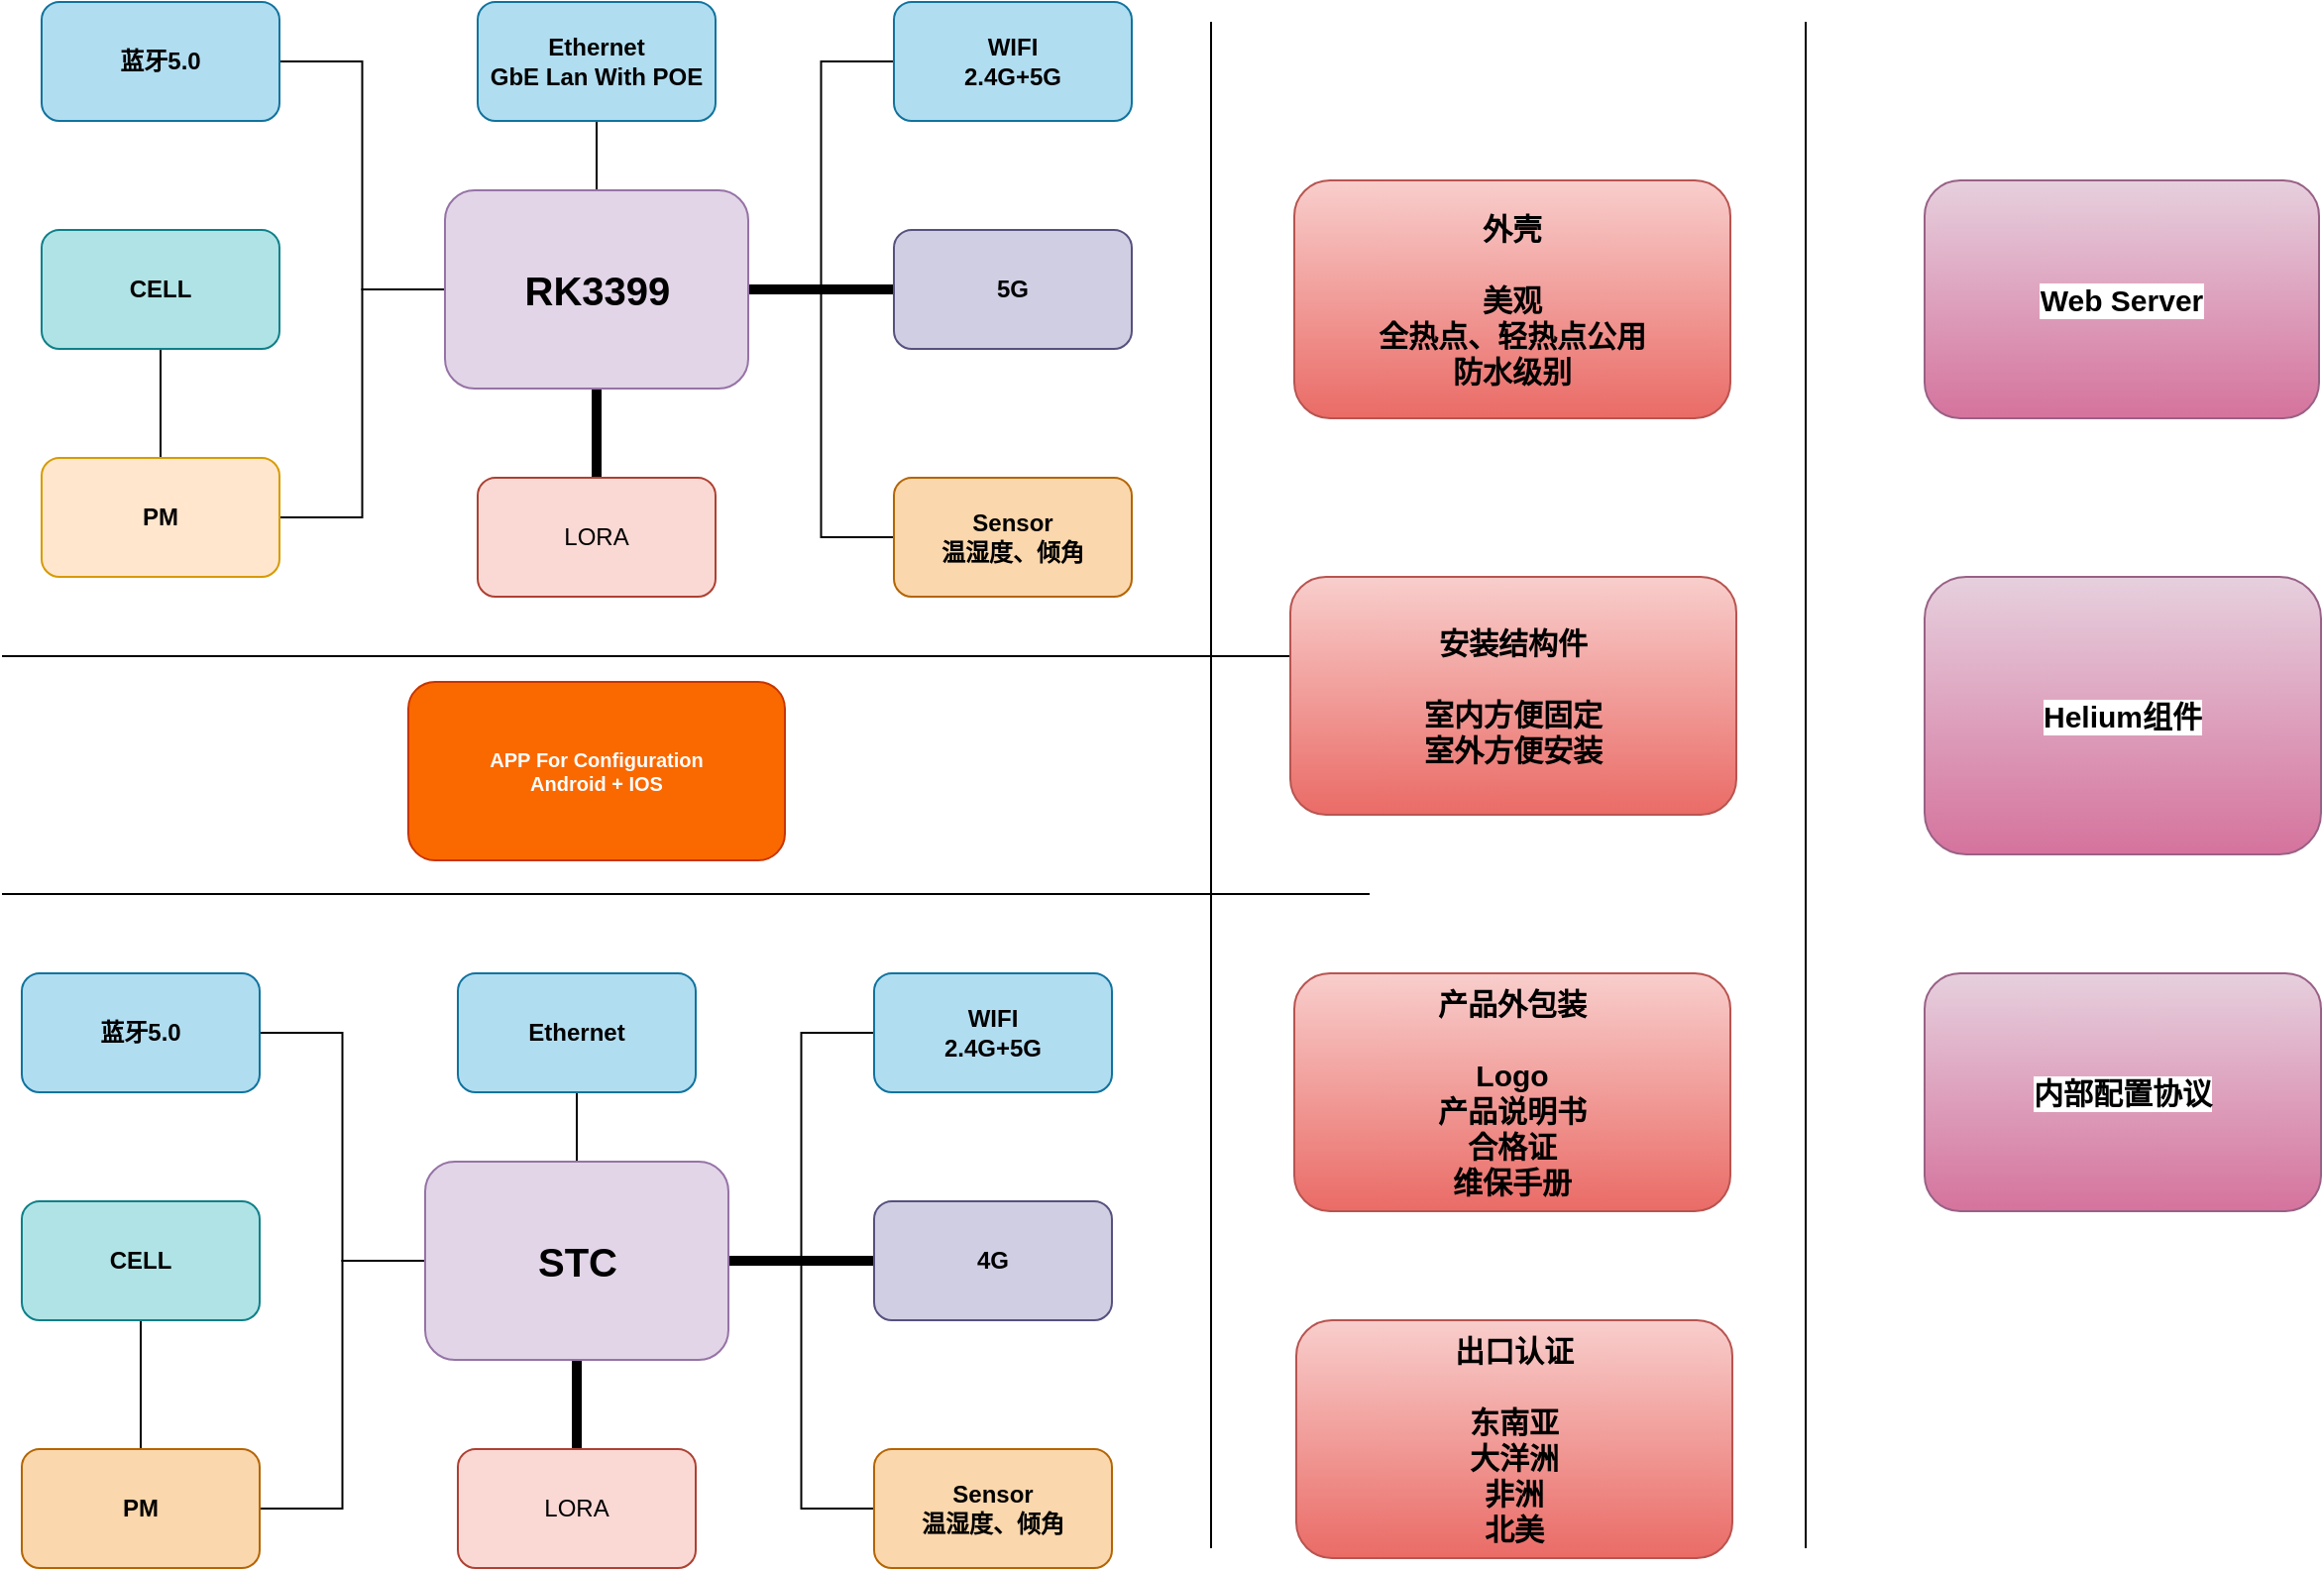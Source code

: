<mxfile version="16.6.5" type="github" pages="2">
  <diagram id="iKRTfIvsgAHTzPborcKI" name="Full">
    <mxGraphModel dx="1422" dy="802" grid="1" gridSize="10" guides="1" tooltips="1" connect="1" arrows="1" fold="1" page="1" pageScale="1" pageWidth="827" pageHeight="1169" math="0" shadow="0">
      <root>
        <mxCell id="0" />
        <mxCell id="1" parent="0" />
        <mxCell id="aC08C6gNYoCpae9THRba-24" style="edgeStyle=orthogonalEdgeStyle;rounded=0;orthogonalLoop=1;jettySize=auto;html=1;exitX=0;exitY=0.5;exitDx=0;exitDy=0;entryX=1;entryY=0.5;entryDx=0;entryDy=0;strokeColor=default;endArrow=none;endFill=0;" edge="1" parent="1" source="kR9M7E9QdsosyzwSM0mt-1" target="aC08C6gNYoCpae9THRba-23">
          <mxGeometry relative="1" as="geometry" />
        </mxCell>
        <mxCell id="aC08C6gNYoCpae9THRba-12" style="edgeStyle=orthogonalEdgeStyle;rounded=0;orthogonalLoop=1;jettySize=auto;html=1;endArrow=none;endFill=0;strokeWidth=5;" edge="1" parent="1" source="kR9M7E9QdsosyzwSM0mt-1" target="aC08C6gNYoCpae9THRba-2">
          <mxGeometry relative="1" as="geometry" />
        </mxCell>
        <mxCell id="aC08C6gNYoCpae9THRba-13" style="edgeStyle=orthogonalEdgeStyle;rounded=0;orthogonalLoop=1;jettySize=auto;html=1;entryX=0.5;entryY=0;entryDx=0;entryDy=0;endArrow=none;endFill=0;strokeWidth=5;" edge="1" parent="1" source="kR9M7E9QdsosyzwSM0mt-1" target="aC08C6gNYoCpae9THRba-1">
          <mxGeometry relative="1" as="geometry">
            <mxPoint x="410" y="460" as="targetPoint" />
          </mxGeometry>
        </mxCell>
        <object label="" id="aC08C6gNYoCpae9THRba-15">
          <mxCell style="edgeStyle=orthogonalEdgeStyle;rounded=0;orthogonalLoop=1;jettySize=auto;html=1;exitX=1;exitY=0.5;exitDx=0;exitDy=0;entryX=0;entryY=0.5;entryDx=0;entryDy=0;endArrow=none;endFill=0;" edge="1" parent="1" source="kR9M7E9QdsosyzwSM0mt-1" target="aC08C6gNYoCpae9THRba-4">
            <mxGeometry relative="1" as="geometry" />
          </mxCell>
        </object>
        <mxCell id="aC08C6gNYoCpae9THRba-17" style="edgeStyle=orthogonalEdgeStyle;rounded=0;orthogonalLoop=1;jettySize=auto;html=1;exitX=0.5;exitY=0;exitDx=0;exitDy=0;endArrow=none;endFill=0;" edge="1" parent="1" source="kR9M7E9QdsosyzwSM0mt-1" target="aC08C6gNYoCpae9THRba-3">
          <mxGeometry relative="1" as="geometry" />
        </mxCell>
        <mxCell id="aC08C6gNYoCpae9THRba-18" style="edgeStyle=orthogonalEdgeStyle;rounded=0;orthogonalLoop=1;jettySize=auto;html=1;exitX=0;exitY=0.5;exitDx=0;exitDy=0;endArrow=none;endFill=0;entryX=1;entryY=0.5;entryDx=0;entryDy=0;" edge="1" parent="1" source="kR9M7E9QdsosyzwSM0mt-1" target="aC08C6gNYoCpae9THRba-8">
          <mxGeometry relative="1" as="geometry" />
        </mxCell>
        <mxCell id="aC08C6gNYoCpae9THRba-25" style="edgeStyle=orthogonalEdgeStyle;rounded=0;orthogonalLoop=1;jettySize=auto;html=1;exitX=1;exitY=0.5;exitDx=0;exitDy=0;entryX=0;entryY=0.5;entryDx=0;entryDy=0;endArrow=none;endFill=0;" edge="1" parent="1" source="kR9M7E9QdsosyzwSM0mt-1" target="aC08C6gNYoCpae9THRba-6">
          <mxGeometry relative="1" as="geometry" />
        </mxCell>
        <mxCell id="kR9M7E9QdsosyzwSM0mt-1" value="RK3399" style="rounded=1;whiteSpace=wrap;html=1;fillColor=#e1d5e7;strokeColor=#9673a6;fontStyle=1;fontSize=20;" parent="1" vertex="1">
          <mxGeometry x="333.5" y="325" width="153" height="100" as="geometry" />
        </mxCell>
        <mxCell id="aC08C6gNYoCpae9THRba-1" value="LORA" style="rounded=1;whiteSpace=wrap;html=1;fillColor=#fad9d5;strokeColor=#ae4132;" vertex="1" parent="1">
          <mxGeometry x="350" y="470" width="120" height="60" as="geometry" />
        </mxCell>
        <mxCell id="aC08C6gNYoCpae9THRba-2" value="5G" style="rounded=1;whiteSpace=wrap;html=1;fillColor=#d0cee2;strokeColor=#56517e;fontStyle=1" vertex="1" parent="1">
          <mxGeometry x="560" y="345" width="120" height="60" as="geometry" />
        </mxCell>
        <mxCell id="aC08C6gNYoCpae9THRba-3" value="Ethernet&lt;br&gt;GbE Lan With POE" style="rounded=1;whiteSpace=wrap;html=1;fillColor=#b1ddf0;strokeColor=#10739e;fontStyle=1" vertex="1" parent="1">
          <mxGeometry x="350" y="230" width="120" height="60" as="geometry" />
        </mxCell>
        <mxCell id="aC08C6gNYoCpae9THRba-4" value="WIFI&lt;br&gt;2.4G+5G" style="rounded=1;whiteSpace=wrap;html=1;fillColor=#b1ddf0;strokeColor=#10739e;fontStyle=1" vertex="1" parent="1">
          <mxGeometry x="560" y="230" width="120" height="60" as="geometry" />
        </mxCell>
        <mxCell id="aC08C6gNYoCpae9THRba-6" value="Sensor&lt;br&gt;温湿度、倾角" style="rounded=1;whiteSpace=wrap;html=1;fillColor=#fad7ac;strokeColor=#b46504;fontStyle=1" vertex="1" parent="1">
          <mxGeometry x="560" y="470" width="120" height="60" as="geometry" />
        </mxCell>
        <mxCell id="aC08C6gNYoCpae9THRba-49" value="" style="edgeStyle=orthogonalEdgeStyle;rounded=0;orthogonalLoop=1;jettySize=auto;html=1;fontSize=1;endArrow=none;endFill=0;strokeColor=default;strokeWidth=1;" edge="1" parent="1" source="aC08C6gNYoCpae9THRba-8" target="aC08C6gNYoCpae9THRba-46">
          <mxGeometry relative="1" as="geometry" />
        </mxCell>
        <mxCell id="aC08C6gNYoCpae9THRba-8" value="PM" style="rounded=1;whiteSpace=wrap;html=1;fillColor=#ffe6cc;fontStyle=1;strokeColor=#d79b00;" vertex="1" parent="1">
          <mxGeometry x="130" y="460" width="120" height="60" as="geometry" />
        </mxCell>
        <mxCell id="aC08C6gNYoCpae9THRba-23" value="蓝牙5.0" style="rounded=1;whiteSpace=wrap;html=1;fillColor=#b1ddf0;strokeColor=#10739e;fontStyle=1" vertex="1" parent="1">
          <mxGeometry x="130" y="230" width="120" height="60" as="geometry" />
        </mxCell>
        <mxCell id="aC08C6gNYoCpae9THRba-29" style="edgeStyle=orthogonalEdgeStyle;rounded=0;orthogonalLoop=1;jettySize=auto;html=1;exitX=0;exitY=0.5;exitDx=0;exitDy=0;entryX=1;entryY=0.5;entryDx=0;entryDy=0;strokeColor=default;endArrow=none;endFill=0;" edge="1" parent="1" source="aC08C6gNYoCpae9THRba-36" target="aC08C6gNYoCpae9THRba-45">
          <mxGeometry relative="1" as="geometry" />
        </mxCell>
        <mxCell id="aC08C6gNYoCpae9THRba-30" style="edgeStyle=orthogonalEdgeStyle;rounded=0;orthogonalLoop=1;jettySize=auto;html=1;endArrow=none;endFill=0;strokeWidth=5;" edge="1" parent="1" source="aC08C6gNYoCpae9THRba-36" target="aC08C6gNYoCpae9THRba-38">
          <mxGeometry relative="1" as="geometry" />
        </mxCell>
        <mxCell id="aC08C6gNYoCpae9THRba-31" style="edgeStyle=orthogonalEdgeStyle;rounded=0;orthogonalLoop=1;jettySize=auto;html=1;entryX=0.5;entryY=0;entryDx=0;entryDy=0;endArrow=none;endFill=0;strokeWidth=5;" edge="1" parent="1" source="aC08C6gNYoCpae9THRba-36" target="aC08C6gNYoCpae9THRba-37">
          <mxGeometry relative="1" as="geometry">
            <mxPoint x="400" y="950" as="targetPoint" />
          </mxGeometry>
        </mxCell>
        <object label="" id="aC08C6gNYoCpae9THRba-32">
          <mxCell style="edgeStyle=orthogonalEdgeStyle;rounded=0;orthogonalLoop=1;jettySize=auto;html=1;exitX=1;exitY=0.5;exitDx=0;exitDy=0;entryX=0;entryY=0.5;entryDx=0;entryDy=0;endArrow=none;endFill=0;" edge="1" parent="1" source="aC08C6gNYoCpae9THRba-36" target="aC08C6gNYoCpae9THRba-40">
            <mxGeometry relative="1" as="geometry" />
          </mxCell>
        </object>
        <mxCell id="aC08C6gNYoCpae9THRba-33" style="edgeStyle=orthogonalEdgeStyle;rounded=0;orthogonalLoop=1;jettySize=auto;html=1;exitX=0.5;exitY=0;exitDx=0;exitDy=0;endArrow=none;endFill=0;" edge="1" parent="1" source="aC08C6gNYoCpae9THRba-36" target="aC08C6gNYoCpae9THRba-39">
          <mxGeometry relative="1" as="geometry" />
        </mxCell>
        <mxCell id="aC08C6gNYoCpae9THRba-34" style="edgeStyle=orthogonalEdgeStyle;rounded=0;orthogonalLoop=1;jettySize=auto;html=1;exitX=0;exitY=0.5;exitDx=0;exitDy=0;endArrow=none;endFill=0;entryX=1;entryY=0.5;entryDx=0;entryDy=0;" edge="1" parent="1" source="aC08C6gNYoCpae9THRba-36" target="aC08C6gNYoCpae9THRba-43">
          <mxGeometry relative="1" as="geometry" />
        </mxCell>
        <mxCell id="aC08C6gNYoCpae9THRba-35" style="edgeStyle=orthogonalEdgeStyle;rounded=0;orthogonalLoop=1;jettySize=auto;html=1;exitX=1;exitY=0.5;exitDx=0;exitDy=0;entryX=0;entryY=0.5;entryDx=0;entryDy=0;endArrow=none;endFill=0;" edge="1" parent="1" source="aC08C6gNYoCpae9THRba-36" target="aC08C6gNYoCpae9THRba-41">
          <mxGeometry relative="1" as="geometry" />
        </mxCell>
        <mxCell id="aC08C6gNYoCpae9THRba-36" value="STC" style="rounded=1;whiteSpace=wrap;html=1;fillColor=#e1d5e7;strokeColor=#9673a6;fontStyle=1;fontSize=20;" vertex="1" parent="1">
          <mxGeometry x="323.5" y="815" width="153" height="100" as="geometry" />
        </mxCell>
        <mxCell id="aC08C6gNYoCpae9THRba-37" value="LORA" style="rounded=1;whiteSpace=wrap;html=1;fillColor=#fad9d5;strokeColor=#ae4132;" vertex="1" parent="1">
          <mxGeometry x="340" y="960" width="120" height="60" as="geometry" />
        </mxCell>
        <mxCell id="aC08C6gNYoCpae9THRba-38" value="4G" style="rounded=1;whiteSpace=wrap;html=1;fillColor=#d0cee2;strokeColor=#56517e;fontStyle=1" vertex="1" parent="1">
          <mxGeometry x="550" y="835" width="120" height="60" as="geometry" />
        </mxCell>
        <mxCell id="aC08C6gNYoCpae9THRba-39" value="Ethernet" style="rounded=1;whiteSpace=wrap;html=1;fillColor=#b1ddf0;strokeColor=#10739e;fontStyle=1" vertex="1" parent="1">
          <mxGeometry x="340" y="720" width="120" height="60" as="geometry" />
        </mxCell>
        <mxCell id="aC08C6gNYoCpae9THRba-40" value="WIFI&lt;br&gt;2.4G+5G" style="rounded=1;whiteSpace=wrap;html=1;fillColor=#b1ddf0;strokeColor=#10739e;fontStyle=1" vertex="1" parent="1">
          <mxGeometry x="550" y="720" width="120" height="60" as="geometry" />
        </mxCell>
        <mxCell id="aC08C6gNYoCpae9THRba-41" value="Sensor&lt;br&gt;温湿度、倾角" style="rounded=1;whiteSpace=wrap;html=1;fillColor=#fad7ac;strokeColor=#b46504;fontStyle=1" vertex="1" parent="1">
          <mxGeometry x="550" y="960" width="120" height="60" as="geometry" />
        </mxCell>
        <mxCell id="aC08C6gNYoCpae9THRba-42" value="" style="edgeStyle=orthogonalEdgeStyle;rounded=0;orthogonalLoop=1;jettySize=auto;html=1;endArrow=none;endFill=0;" edge="1" parent="1" source="aC08C6gNYoCpae9THRba-43" target="aC08C6gNYoCpae9THRba-44">
          <mxGeometry relative="1" as="geometry" />
        </mxCell>
        <mxCell id="aC08C6gNYoCpae9THRba-43" value="PM" style="rounded=1;whiteSpace=wrap;html=1;fillColor=#fad7ac;strokeColor=#b46504;fontStyle=1" vertex="1" parent="1">
          <mxGeometry x="120" y="960" width="120" height="60" as="geometry" />
        </mxCell>
        <mxCell id="aC08C6gNYoCpae9THRba-44" value="CELL" style="rounded=1;whiteSpace=wrap;html=1;fillColor=#b0e3e6;strokeColor=#0e8088;fontStyle=1" vertex="1" parent="1">
          <mxGeometry x="120" y="835" width="120" height="60" as="geometry" />
        </mxCell>
        <mxCell id="aC08C6gNYoCpae9THRba-45" value="蓝牙5.0" style="rounded=1;whiteSpace=wrap;html=1;fillColor=#b1ddf0;strokeColor=#10739e;fontStyle=1" vertex="1" parent="1">
          <mxGeometry x="120" y="720" width="120" height="60" as="geometry" />
        </mxCell>
        <mxCell id="aC08C6gNYoCpae9THRba-46" value="CELL" style="rounded=1;whiteSpace=wrap;html=1;fillColor=#b0e3e6;strokeColor=#0e8088;fontStyle=1" vertex="1" parent="1">
          <mxGeometry x="130" y="345" width="120" height="60" as="geometry" />
        </mxCell>
        <mxCell id="aC08C6gNYoCpae9THRba-52" value="" style="endArrow=none;html=1;rounded=0;fontSize=1;strokeColor=default;strokeWidth=1;" edge="1" parent="1">
          <mxGeometry width="50" height="50" relative="1" as="geometry">
            <mxPoint x="110" y="560" as="sourcePoint" />
            <mxPoint x="800" y="560" as="targetPoint" />
          </mxGeometry>
        </mxCell>
        <mxCell id="aC08C6gNYoCpae9THRba-53" value="" style="endArrow=none;html=1;rounded=0;fontSize=1;strokeColor=default;strokeWidth=1;" edge="1" parent="1">
          <mxGeometry width="50" height="50" relative="1" as="geometry">
            <mxPoint x="110" y="680" as="sourcePoint" />
            <mxPoint x="800" y="680" as="targetPoint" />
          </mxGeometry>
        </mxCell>
        <mxCell id="aC08C6gNYoCpae9THRba-54" value="APP&amp;nbsp;For Configuration&lt;br style=&quot;font-size: 10px&quot;&gt;Android + IOS" style="rounded=1;whiteSpace=wrap;html=1;fontSize=10;fillColor=#fa6800;fontColor=#FFFFFF;strokeColor=#C73500;fontStyle=1" vertex="1" parent="1">
          <mxGeometry x="315" y="573" width="190" height="90" as="geometry" />
        </mxCell>
        <mxCell id="aC08C6gNYoCpae9THRba-55" value="" style="endArrow=none;html=1;rounded=0;fontSize=10;fontColor=#FFFFFF;strokeColor=default;strokeWidth=1;" edge="1" parent="1">
          <mxGeometry width="50" height="50" relative="1" as="geometry">
            <mxPoint x="720" y="1010" as="sourcePoint" />
            <mxPoint x="720" y="240" as="targetPoint" />
          </mxGeometry>
        </mxCell>
        <mxCell id="aC08C6gNYoCpae9THRba-57" value="外壳&lt;br style=&quot;font-size: 15px;&quot;&gt;&lt;br style=&quot;font-size: 15px;&quot;&gt;美观&lt;br style=&quot;font-size: 15px;&quot;&gt;全热点、轻热点公用&lt;br style=&quot;font-size: 15px;&quot;&gt;防水级别" style="rounded=1;whiteSpace=wrap;html=1;fontSize=15;fillColor=#f8cecc;gradientColor=#ea6b66;strokeColor=#b85450;fontStyle=1" vertex="1" parent="1">
          <mxGeometry x="762" y="320" width="220" height="120" as="geometry" />
        </mxCell>
        <mxCell id="aC08C6gNYoCpae9THRba-58" value="安装结构件&lt;br style=&quot;font-size: 15px;&quot;&gt;&lt;br style=&quot;font-size: 15px;&quot;&gt;室内方便固定&lt;br style=&quot;font-size: 15px;&quot;&gt;室外方便安装" style="rounded=1;whiteSpace=wrap;html=1;fontSize=15;fillColor=#f8cecc;gradientColor=#ea6b66;strokeColor=#b85450;fontStyle=1" vertex="1" parent="1">
          <mxGeometry x="760" y="520" width="225" height="120" as="geometry" />
        </mxCell>
        <mxCell id="aC08C6gNYoCpae9THRba-59" value="产品外包装&lt;br style=&quot;font-size: 15px;&quot;&gt;&lt;br style=&quot;font-size: 15px;&quot;&gt;Logo&lt;br style=&quot;font-size: 15px;&quot;&gt;产品说明书&lt;br style=&quot;font-size: 15px;&quot;&gt;合格证&lt;br style=&quot;font-size: 15px;&quot;&gt;维保手册" style="rounded=1;whiteSpace=wrap;html=1;fontSize=15;fillColor=#f8cecc;gradientColor=#ea6b66;strokeColor=#b85450;fontStyle=1" vertex="1" parent="1">
          <mxGeometry x="762" y="720" width="220" height="120" as="geometry" />
        </mxCell>
        <mxCell id="aC08C6gNYoCpae9THRba-60" value="" style="endArrow=none;html=1;rounded=0;fontSize=10;fontColor=#FFFFFF;strokeColor=default;strokeWidth=1;" edge="1" parent="1">
          <mxGeometry width="50" height="50" relative="1" as="geometry">
            <mxPoint x="1020" y="1010" as="sourcePoint" />
            <mxPoint x="1020" y="240" as="targetPoint" />
          </mxGeometry>
        </mxCell>
        <mxCell id="aC08C6gNYoCpae9THRba-61" value="Web Server" style="rounded=1;whiteSpace=wrap;html=1;labelBackgroundColor=#ffffff;fontSize=15;fillColor=#e6d0de;strokeColor=#996185;gradientColor=#d5739d;fontColor=#000000;fontStyle=1" vertex="1" parent="1">
          <mxGeometry x="1080" y="320" width="199" height="120" as="geometry" />
        </mxCell>
        <mxCell id="aC08C6gNYoCpae9THRba-63" value="内部配置协议" style="rounded=1;whiteSpace=wrap;html=1;labelBackgroundColor=#ffffff;fontSize=15;fillColor=#e6d0de;strokeColor=#996185;gradientColor=#d5739d;fontColor=#000000;fontStyle=1" vertex="1" parent="1">
          <mxGeometry x="1080" y="720" width="200" height="120" as="geometry" />
        </mxCell>
        <mxCell id="aC08C6gNYoCpae9THRba-64" value="Helium组件" style="rounded=1;whiteSpace=wrap;html=1;labelBackgroundColor=#ffffff;fontSize=15;fillColor=#e6d0de;strokeColor=#996185;gradientColor=#d5739d;fontColor=#000000;fontStyle=1" vertex="1" parent="1">
          <mxGeometry x="1080" y="520" width="200" height="140" as="geometry" />
        </mxCell>
        <mxCell id="aC08C6gNYoCpae9THRba-68" value="出口认证&lt;br style=&quot;font-size: 15px&quot;&gt;&lt;br style=&quot;font-size: 15px&quot;&gt;东南亚&lt;br style=&quot;font-size: 15px&quot;&gt;大洋洲&lt;br&gt;非洲&lt;br&gt;北美" style="rounded=1;whiteSpace=wrap;html=1;fontSize=15;fillColor=#f8cecc;gradientColor=#ea6b66;strokeColor=#b85450;fontStyle=1" vertex="1" parent="1">
          <mxGeometry x="763" y="895" width="220" height="120" as="geometry" />
        </mxCell>
      </root>
    </mxGraphModel>
  </diagram>
  <diagram id="KRt99qneUdd1r6ccrVmF" name="Light">
    <mxGraphModel dx="1422" dy="802" grid="1" gridSize="10" guides="1" tooltips="1" connect="1" arrows="1" fold="1" page="1" pageScale="1" pageWidth="827" pageHeight="1169" math="0" shadow="0">
      <root>
        <mxCell id="w6mHL5BMN2BuMj6q8qPe-0" />
        <mxCell id="w6mHL5BMN2BuMj6q8qPe-1" parent="w6mHL5BMN2BuMj6q8qPe-0" />
      </root>
    </mxGraphModel>
  </diagram>
</mxfile>
